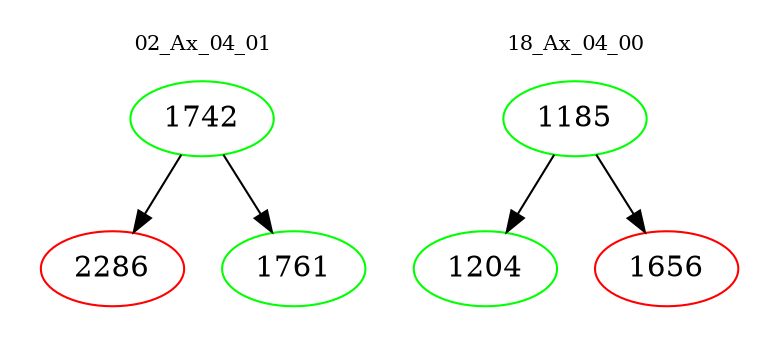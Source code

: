 digraph{
subgraph cluster_0 {
color = white
label = "02_Ax_04_01";
fontsize=10;
T0_1742 [label="1742", color="green"]
T0_1742 -> T0_2286 [color="black"]
T0_2286 [label="2286", color="red"]
T0_1742 -> T0_1761 [color="black"]
T0_1761 [label="1761", color="green"]
}
subgraph cluster_1 {
color = white
label = "18_Ax_04_00";
fontsize=10;
T1_1185 [label="1185", color="green"]
T1_1185 -> T1_1204 [color="black"]
T1_1204 [label="1204", color="green"]
T1_1185 -> T1_1656 [color="black"]
T1_1656 [label="1656", color="red"]
}
}
